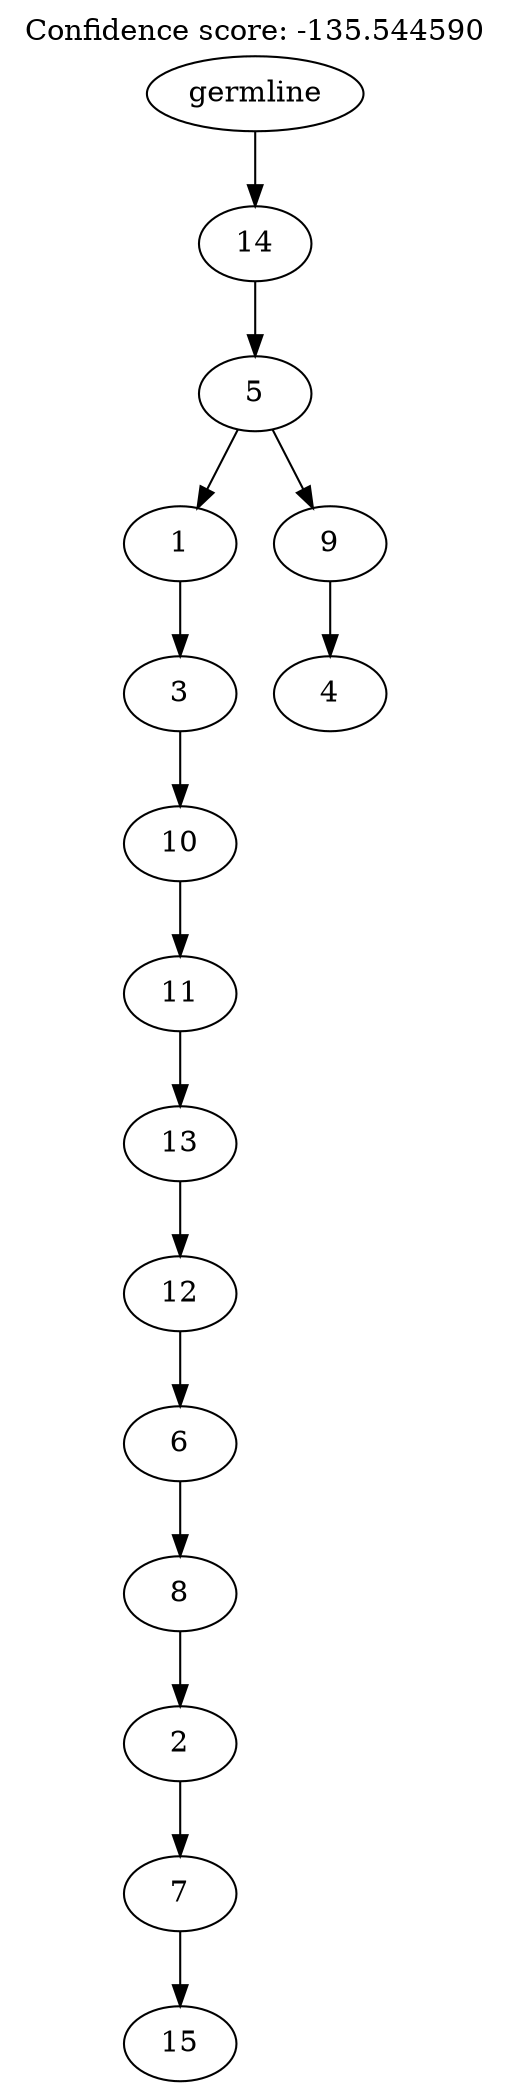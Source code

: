 digraph g {
	"14" -> "15";
	"15" [label="15"];
	"13" -> "14";
	"14" [label="7"];
	"12" -> "13";
	"13" [label="2"];
	"11" -> "12";
	"12" [label="8"];
	"10" -> "11";
	"11" [label="6"];
	"9" -> "10";
	"10" [label="12"];
	"8" -> "9";
	"9" [label="13"];
	"7" -> "8";
	"8" [label="11"];
	"6" -> "7";
	"7" [label="10"];
	"5" -> "6";
	"6" [label="3"];
	"3" -> "4";
	"4" [label="4"];
	"2" -> "3";
	"3" [label="9"];
	"2" -> "5";
	"5" [label="1"];
	"1" -> "2";
	"2" [label="5"];
	"0" -> "1";
	"1" [label="14"];
	"0" [label="germline"];
	labelloc="t";
	label="Confidence score: -135.544590";
}
